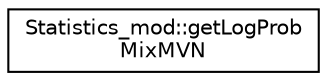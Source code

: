 digraph "Graphical Class Hierarchy"
{
 // LATEX_PDF_SIZE
  edge [fontname="Helvetica",fontsize="10",labelfontname="Helvetica",labelfontsize="10"];
  node [fontname="Helvetica",fontsize="10",shape=record];
  rankdir="LR";
  Node0 [label="Statistics_mod::getLogProb\lMixMVN",height=0.2,width=0.4,color="black", fillcolor="white", style="filled",URL="$interfaceStatistics__mod_1_1getLogProbMixMVN.html",tooltip=" "];
}
